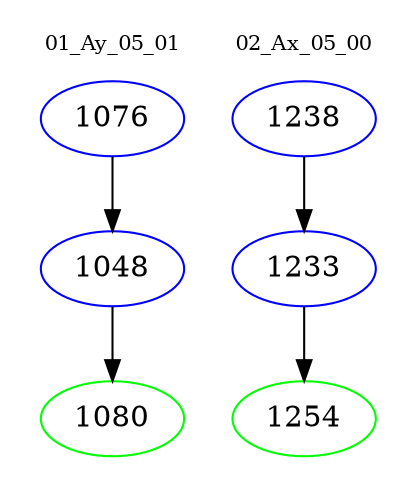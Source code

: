 digraph{
subgraph cluster_0 {
color = white
label = "01_Ay_05_01";
fontsize=10;
T0_1076 [label="1076", color="blue"]
T0_1076 -> T0_1048 [color="black"]
T0_1048 [label="1048", color="blue"]
T0_1048 -> T0_1080 [color="black"]
T0_1080 [label="1080", color="green"]
}
subgraph cluster_1 {
color = white
label = "02_Ax_05_00";
fontsize=10;
T1_1238 [label="1238", color="blue"]
T1_1238 -> T1_1233 [color="black"]
T1_1233 [label="1233", color="blue"]
T1_1233 -> T1_1254 [color="black"]
T1_1254 [label="1254", color="green"]
}
}
